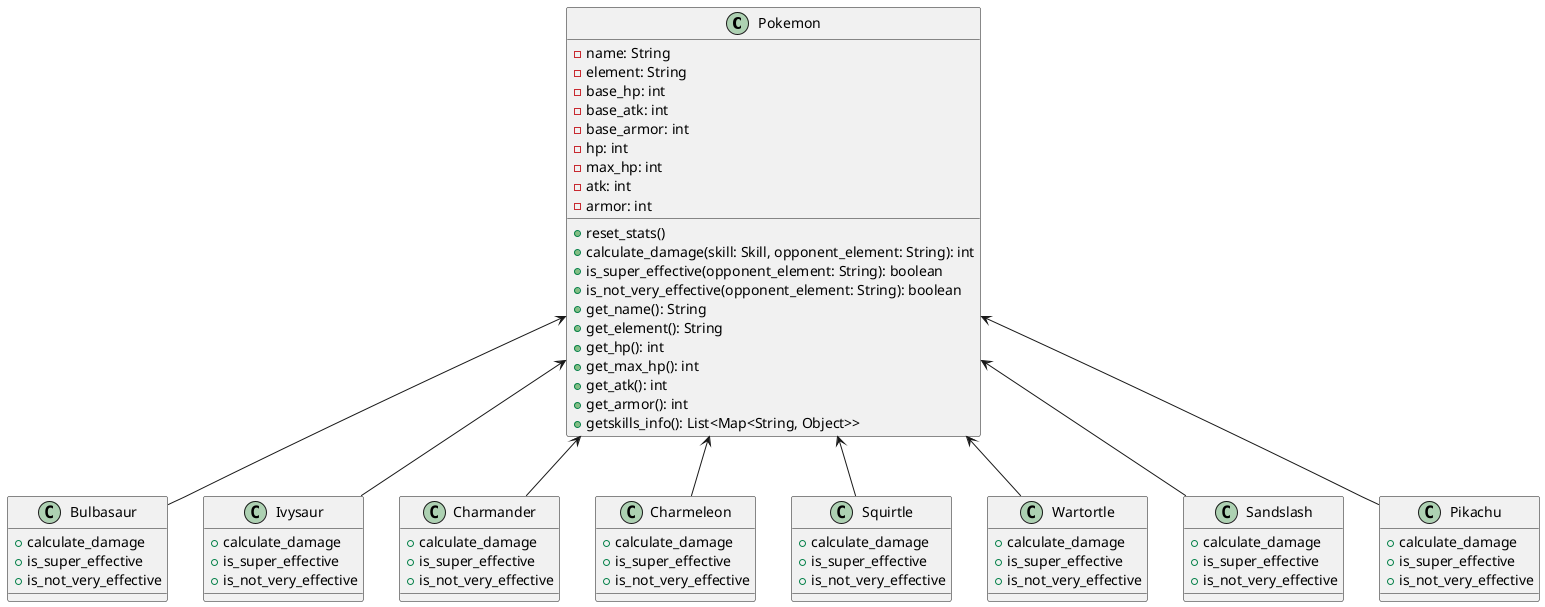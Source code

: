 @startuml pokemon

class Pokemon {
  - name: String
  - element: String
  - base_hp: int
  - base_atk: int
  - base_armor: int
  - hp: int
  - max_hp: int
  - atk: int
  - armor: int
  + reset_stats()
  + calculate_damage(skill: Skill, opponent_element: String): int
  + is_super_effective(opponent_element: String): boolean
  + is_not_very_effective(opponent_element: String): boolean
  + get_name(): String
  + get_element(): String
  + get_hp(): int
  + get_max_hp(): int
  + get_atk(): int
  + get_armor(): int
  + getskills_info(): List<Map<String, Object>>
}

class Bulbasaur{
    +calculate_damage
    +is_super_effective
    +is_not_very_effective

}

class Ivysaur{
    +calculate_damage
    +is_super_effective
    +is_not_very_effective
}

class Charmander{
    +calculate_damage
    +is_super_effective
    +is_not_very_effective
}

class Charmeleon{
    +calculate_damage
    +is_super_effective
    +is_not_very_effective
}

class Squirtle{
    +calculate_damage
    +is_super_effective
    +is_not_very_effective
}

class Wartortle{
    +calculate_damage
    +is_super_effective
    +is_not_very_effective
}

class Sandslash{
    +calculate_damage
    +is_super_effective
    +is_not_very_effective
}

class Pikachu{
    +calculate_damage
    +is_super_effective
    +is_not_very_effective
}


Pokemon <-- Bulbasaur
Pokemon <-- Ivysaur
Pokemon <-- Charmander
Pokemon <-- Charmeleon
Pokemon <-- Squirtle
Pokemon <-- Wartortle
Pokemon <-- Sandslash
Pokemon <-- Pikachu

@enduml